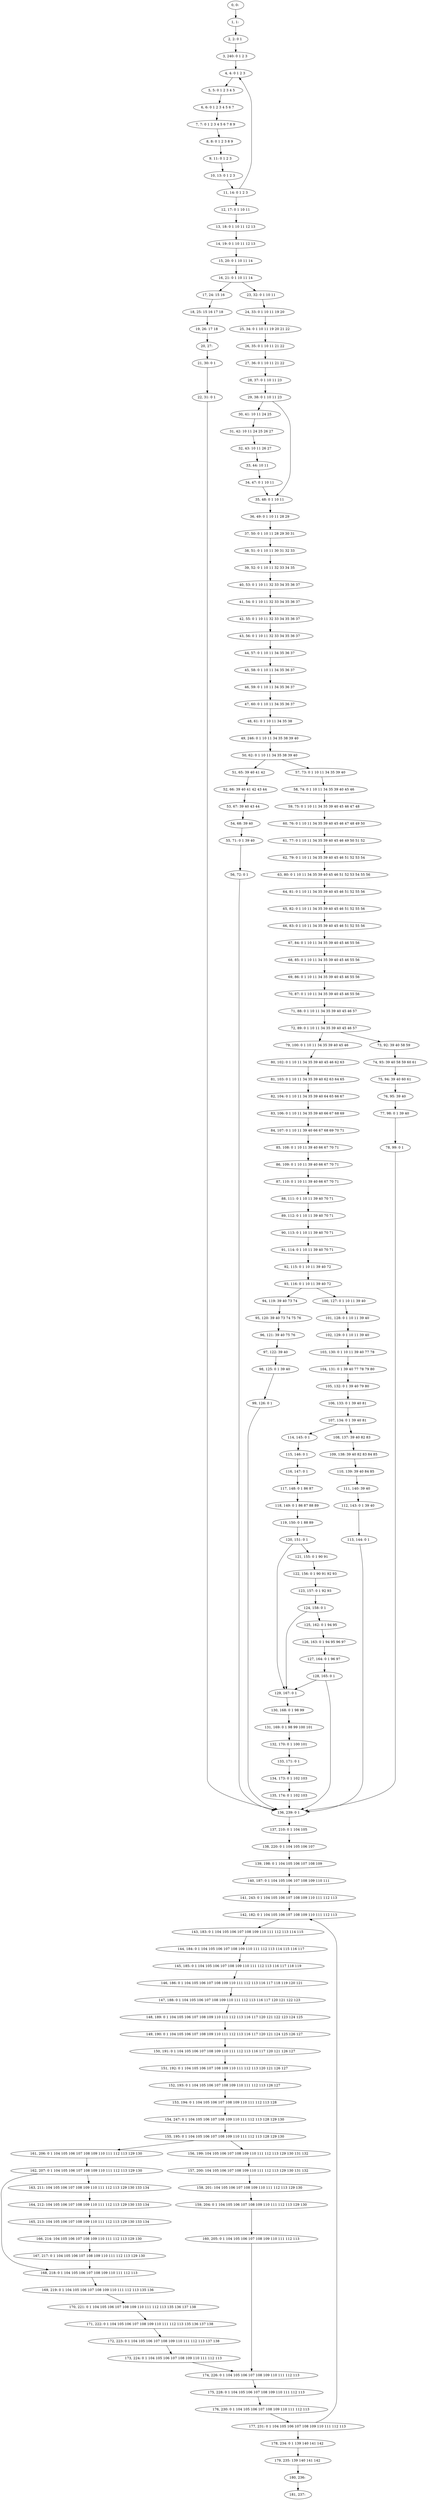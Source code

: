digraph G {
0[label="0, 0: "];
1[label="1, 1: "];
2[label="2, 2: 0 1 "];
3[label="3, 240: 0 1 2 3 "];
4[label="4, 4: 0 1 2 3 "];
5[label="5, 5: 0 1 2 3 4 5 "];
6[label="6, 6: 0 1 2 3 4 5 6 7 "];
7[label="7, 7: 0 1 2 3 4 5 6 7 8 9 "];
8[label="8, 8: 0 1 2 3 8 9 "];
9[label="9, 11: 0 1 2 3 "];
10[label="10, 13: 0 1 2 3 "];
11[label="11, 14: 0 1 2 3 "];
12[label="12, 17: 0 1 10 11 "];
13[label="13, 18: 0 1 10 11 12 13 "];
14[label="14, 19: 0 1 10 11 12 13 "];
15[label="15, 20: 0 1 10 11 14 "];
16[label="16, 21: 0 1 10 11 14 "];
17[label="17, 24: 15 16 "];
18[label="18, 25: 15 16 17 18 "];
19[label="19, 26: 17 18 "];
20[label="20, 27: "];
21[label="21, 30: 0 1 "];
22[label="22, 31: 0 1 "];
23[label="23, 32: 0 1 10 11 "];
24[label="24, 33: 0 1 10 11 19 20 "];
25[label="25, 34: 0 1 10 11 19 20 21 22 "];
26[label="26, 35: 0 1 10 11 21 22 "];
27[label="27, 36: 0 1 10 11 21 22 "];
28[label="28, 37: 0 1 10 11 23 "];
29[label="29, 38: 0 1 10 11 23 "];
30[label="30, 41: 10 11 24 25 "];
31[label="31, 42: 10 11 24 25 26 27 "];
32[label="32, 43: 10 11 26 27 "];
33[label="33, 44: 10 11 "];
34[label="34, 47: 0 1 10 11 "];
35[label="35, 48: 0 1 10 11 "];
36[label="36, 49: 0 1 10 11 28 29 "];
37[label="37, 50: 0 1 10 11 28 29 30 31 "];
38[label="38, 51: 0 1 10 11 30 31 32 33 "];
39[label="39, 52: 0 1 10 11 32 33 34 35 "];
40[label="40, 53: 0 1 10 11 32 33 34 35 36 37 "];
41[label="41, 54: 0 1 10 11 32 33 34 35 36 37 "];
42[label="42, 55: 0 1 10 11 32 33 34 35 36 37 "];
43[label="43, 56: 0 1 10 11 32 33 34 35 36 37 "];
44[label="44, 57: 0 1 10 11 34 35 36 37 "];
45[label="45, 58: 0 1 10 11 34 35 36 37 "];
46[label="46, 59: 0 1 10 11 34 35 36 37 "];
47[label="47, 60: 0 1 10 11 34 35 36 37 "];
48[label="48, 61: 0 1 10 11 34 35 38 "];
49[label="49, 246: 0 1 10 11 34 35 38 39 40 "];
50[label="50, 62: 0 1 10 11 34 35 38 39 40 "];
51[label="51, 65: 39 40 41 42 "];
52[label="52, 66: 39 40 41 42 43 44 "];
53[label="53, 67: 39 40 43 44 "];
54[label="54, 68: 39 40 "];
55[label="55, 71: 0 1 39 40 "];
56[label="56, 72: 0 1 "];
57[label="57, 73: 0 1 10 11 34 35 39 40 "];
58[label="58, 74: 0 1 10 11 34 35 39 40 45 46 "];
59[label="59, 75: 0 1 10 11 34 35 39 40 45 46 47 48 "];
60[label="60, 76: 0 1 10 11 34 35 39 40 45 46 47 48 49 50 "];
61[label="61, 77: 0 1 10 11 34 35 39 40 45 46 49 50 51 52 "];
62[label="62, 79: 0 1 10 11 34 35 39 40 45 46 51 52 53 54 "];
63[label="63, 80: 0 1 10 11 34 35 39 40 45 46 51 52 53 54 55 56 "];
64[label="64, 81: 0 1 10 11 34 35 39 40 45 46 51 52 55 56 "];
65[label="65, 82: 0 1 10 11 34 35 39 40 45 46 51 52 55 56 "];
66[label="66, 83: 0 1 10 11 34 35 39 40 45 46 51 52 55 56 "];
67[label="67, 84: 0 1 10 11 34 35 39 40 45 46 55 56 "];
68[label="68, 85: 0 1 10 11 34 35 39 40 45 46 55 56 "];
69[label="69, 86: 0 1 10 11 34 35 39 40 45 46 55 56 "];
70[label="70, 87: 0 1 10 11 34 35 39 40 45 46 55 56 "];
71[label="71, 88: 0 1 10 11 34 35 39 40 45 46 57 "];
72[label="72, 89: 0 1 10 11 34 35 39 40 45 46 57 "];
73[label="73, 92: 39 40 58 59 "];
74[label="74, 93: 39 40 58 59 60 61 "];
75[label="75, 94: 39 40 60 61 "];
76[label="76, 95: 39 40 "];
77[label="77, 98: 0 1 39 40 "];
78[label="78, 99: 0 1 "];
79[label="79, 100: 0 1 10 11 34 35 39 40 45 46 "];
80[label="80, 102: 0 1 10 11 34 35 39 40 45 46 62 63 "];
81[label="81, 103: 0 1 10 11 34 35 39 40 62 63 64 65 "];
82[label="82, 104: 0 1 10 11 34 35 39 40 64 65 66 67 "];
83[label="83, 106: 0 1 10 11 34 35 39 40 66 67 68 69 "];
84[label="84, 107: 0 1 10 11 39 40 66 67 68 69 70 71 "];
85[label="85, 108: 0 1 10 11 39 40 66 67 70 71 "];
86[label="86, 109: 0 1 10 11 39 40 66 67 70 71 "];
87[label="87, 110: 0 1 10 11 39 40 66 67 70 71 "];
88[label="88, 111: 0 1 10 11 39 40 70 71 "];
89[label="89, 112: 0 1 10 11 39 40 70 71 "];
90[label="90, 113: 0 1 10 11 39 40 70 71 "];
91[label="91, 114: 0 1 10 11 39 40 70 71 "];
92[label="92, 115: 0 1 10 11 39 40 72 "];
93[label="93, 116: 0 1 10 11 39 40 72 "];
94[label="94, 119: 39 40 73 74 "];
95[label="95, 120: 39 40 73 74 75 76 "];
96[label="96, 121: 39 40 75 76 "];
97[label="97, 122: 39 40 "];
98[label="98, 125: 0 1 39 40 "];
99[label="99, 126: 0 1 "];
100[label="100, 127: 0 1 10 11 39 40 "];
101[label="101, 128: 0 1 10 11 39 40 "];
102[label="102, 129: 0 1 10 11 39 40 "];
103[label="103, 130: 0 1 10 11 39 40 77 78 "];
104[label="104, 131: 0 1 39 40 77 78 79 80 "];
105[label="105, 132: 0 1 39 40 79 80 "];
106[label="106, 133: 0 1 39 40 81 "];
107[label="107, 134: 0 1 39 40 81 "];
108[label="108, 137: 39 40 82 83 "];
109[label="109, 138: 39 40 82 83 84 85 "];
110[label="110, 139: 39 40 84 85 "];
111[label="111, 140: 39 40 "];
112[label="112, 143: 0 1 39 40 "];
113[label="113, 144: 0 1 "];
114[label="114, 145: 0 1 "];
115[label="115, 146: 0 1 "];
116[label="116, 147: 0 1 "];
117[label="117, 148: 0 1 86 87 "];
118[label="118, 149: 0 1 86 87 88 89 "];
119[label="119, 150: 0 1 88 89 "];
120[label="120, 151: 0 1 "];
121[label="121, 155: 0 1 90 91 "];
122[label="122, 156: 0 1 90 91 92 93 "];
123[label="123, 157: 0 1 92 93 "];
124[label="124, 158: 0 1 "];
125[label="125, 162: 0 1 94 95 "];
126[label="126, 163: 0 1 94 95 96 97 "];
127[label="127, 164: 0 1 96 97 "];
128[label="128, 165: 0 1 "];
129[label="129, 167: 0 1 "];
130[label="130, 168: 0 1 98 99 "];
131[label="131, 169: 0 1 98 99 100 101 "];
132[label="132, 170: 0 1 100 101 "];
133[label="133, 171: 0 1 "];
134[label="134, 173: 0 1 102 103 "];
135[label="135, 174: 0 1 102 103 "];
136[label="136, 239: 0 1 "];
137[label="137, 210: 0 1 104 105 "];
138[label="138, 220: 0 1 104 105 106 107 "];
139[label="139, 198: 0 1 104 105 106 107 108 109 "];
140[label="140, 187: 0 1 104 105 106 107 108 109 110 111 "];
141[label="141, 243: 0 1 104 105 106 107 108 109 110 111 112 113 "];
142[label="142, 182: 0 1 104 105 106 107 108 109 110 111 112 113 "];
143[label="143, 183: 0 1 104 105 106 107 108 109 110 111 112 113 114 115 "];
144[label="144, 184: 0 1 104 105 106 107 108 109 110 111 112 113 114 115 116 117 "];
145[label="145, 185: 0 1 104 105 106 107 108 109 110 111 112 113 116 117 118 119 "];
146[label="146, 186: 0 1 104 105 106 107 108 109 110 111 112 113 116 117 118 119 120 121 "];
147[label="147, 188: 0 1 104 105 106 107 108 109 110 111 112 113 116 117 120 121 122 123 "];
148[label="148, 189: 0 1 104 105 106 107 108 109 110 111 112 113 116 117 120 121 122 123 124 125 "];
149[label="149, 190: 0 1 104 105 106 107 108 109 110 111 112 113 116 117 120 121 124 125 126 127 "];
150[label="150, 191: 0 1 104 105 106 107 108 109 110 111 112 113 116 117 120 121 126 127 "];
151[label="151, 192: 0 1 104 105 106 107 108 109 110 111 112 113 120 121 126 127 "];
152[label="152, 193: 0 1 104 105 106 107 108 109 110 111 112 113 126 127 "];
153[label="153, 194: 0 1 104 105 106 107 108 109 110 111 112 113 128 "];
154[label="154, 247: 0 1 104 105 106 107 108 109 110 111 112 113 128 129 130 "];
155[label="155, 195: 0 1 104 105 106 107 108 109 110 111 112 113 128 129 130 "];
156[label="156, 199: 104 105 106 107 108 109 110 111 112 113 129 130 131 132 "];
157[label="157, 200: 104 105 106 107 108 109 110 111 112 113 129 130 131 132 "];
158[label="158, 201: 104 105 106 107 108 109 110 111 112 113 129 130 "];
159[label="159, 204: 0 1 104 105 106 107 108 109 110 111 112 113 129 130 "];
160[label="160, 205: 0 1 104 105 106 107 108 109 110 111 112 113 "];
161[label="161, 206: 0 1 104 105 106 107 108 109 110 111 112 113 129 130 "];
162[label="162, 207: 0 1 104 105 106 107 108 109 110 111 112 113 129 130 "];
163[label="163, 211: 104 105 106 107 108 109 110 111 112 113 129 130 133 134 "];
164[label="164, 212: 104 105 106 107 108 109 110 111 112 113 129 130 133 134 "];
165[label="165, 213: 104 105 106 107 108 109 110 111 112 113 129 130 133 134 "];
166[label="166, 214: 104 105 106 107 108 109 110 111 112 113 129 130 "];
167[label="167, 217: 0 1 104 105 106 107 108 109 110 111 112 113 129 130 "];
168[label="168, 218: 0 1 104 105 106 107 108 109 110 111 112 113 "];
169[label="169, 219: 0 1 104 105 106 107 108 109 110 111 112 113 135 136 "];
170[label="170, 221: 0 1 104 105 106 107 108 109 110 111 112 113 135 136 137 138 "];
171[label="171, 222: 0 1 104 105 106 107 108 109 110 111 112 113 135 136 137 138 "];
172[label="172, 223: 0 1 104 105 106 107 108 109 110 111 112 113 137 138 "];
173[label="173, 224: 0 1 104 105 106 107 108 109 110 111 112 113 "];
174[label="174, 226: 0 1 104 105 106 107 108 109 110 111 112 113 "];
175[label="175, 228: 0 1 104 105 106 107 108 109 110 111 112 113 "];
176[label="176, 230: 0 1 104 105 106 107 108 109 110 111 112 113 "];
177[label="177, 231: 0 1 104 105 106 107 108 109 110 111 112 113 "];
178[label="178, 234: 0 1 139 140 141 142 "];
179[label="179, 235: 139 140 141 142 "];
180[label="180, 236: "];
181[label="181, 237: "];
0->1 ;
1->2 ;
2->3 ;
3->4 ;
4->5 ;
5->6 ;
6->7 ;
7->8 ;
8->9 ;
9->10 ;
10->11 ;
11->12 ;
11->4 ;
12->13 ;
13->14 ;
14->15 ;
15->16 ;
16->17 ;
16->23 ;
17->18 ;
18->19 ;
19->20 ;
20->21 ;
21->22 ;
22->136 ;
23->24 ;
24->25 ;
25->26 ;
26->27 ;
27->28 ;
28->29 ;
29->30 ;
29->35 ;
30->31 ;
31->32 ;
32->33 ;
33->34 ;
34->35 ;
35->36 ;
36->37 ;
37->38 ;
38->39 ;
39->40 ;
40->41 ;
41->42 ;
42->43 ;
43->44 ;
44->45 ;
45->46 ;
46->47 ;
47->48 ;
48->49 ;
49->50 ;
50->51 ;
50->57 ;
51->52 ;
52->53 ;
53->54 ;
54->55 ;
55->56 ;
56->136 ;
57->58 ;
58->59 ;
59->60 ;
60->61 ;
61->62 ;
62->63 ;
63->64 ;
64->65 ;
65->66 ;
66->67 ;
67->68 ;
68->69 ;
69->70 ;
70->71 ;
71->72 ;
72->73 ;
72->79 ;
73->74 ;
74->75 ;
75->76 ;
76->77 ;
77->78 ;
78->136 ;
79->80 ;
80->81 ;
81->82 ;
82->83 ;
83->84 ;
84->85 ;
85->86 ;
86->87 ;
87->88 ;
88->89 ;
89->90 ;
90->91 ;
91->92 ;
92->93 ;
93->94 ;
93->100 ;
94->95 ;
95->96 ;
96->97 ;
97->98 ;
98->99 ;
99->136 ;
100->101 ;
101->102 ;
102->103 ;
103->104 ;
104->105 ;
105->106 ;
106->107 ;
107->108 ;
107->114 ;
108->109 ;
109->110 ;
110->111 ;
111->112 ;
112->113 ;
113->136 ;
114->115 ;
115->116 ;
116->117 ;
117->118 ;
118->119 ;
119->120 ;
120->121 ;
120->129 ;
121->122 ;
122->123 ;
123->124 ;
124->125 ;
124->129 ;
125->126 ;
126->127 ;
127->128 ;
128->129 ;
128->136 ;
129->130 ;
130->131 ;
131->132 ;
132->133 ;
133->134 ;
134->135 ;
135->136 ;
136->137 ;
137->138 ;
138->139 ;
139->140 ;
140->141 ;
141->142 ;
142->143 ;
143->144 ;
144->145 ;
145->146 ;
146->147 ;
147->148 ;
148->149 ;
149->150 ;
150->151 ;
151->152 ;
152->153 ;
153->154 ;
154->155 ;
155->156 ;
155->161 ;
156->157 ;
157->158 ;
158->159 ;
159->160 ;
160->174 ;
161->162 ;
162->163 ;
162->168 ;
163->164 ;
164->165 ;
165->166 ;
166->167 ;
167->168 ;
168->169 ;
169->170 ;
170->171 ;
171->172 ;
172->173 ;
173->174 ;
174->175 ;
175->176 ;
176->177 ;
177->178 ;
177->142 ;
178->179 ;
179->180 ;
180->181 ;
}
